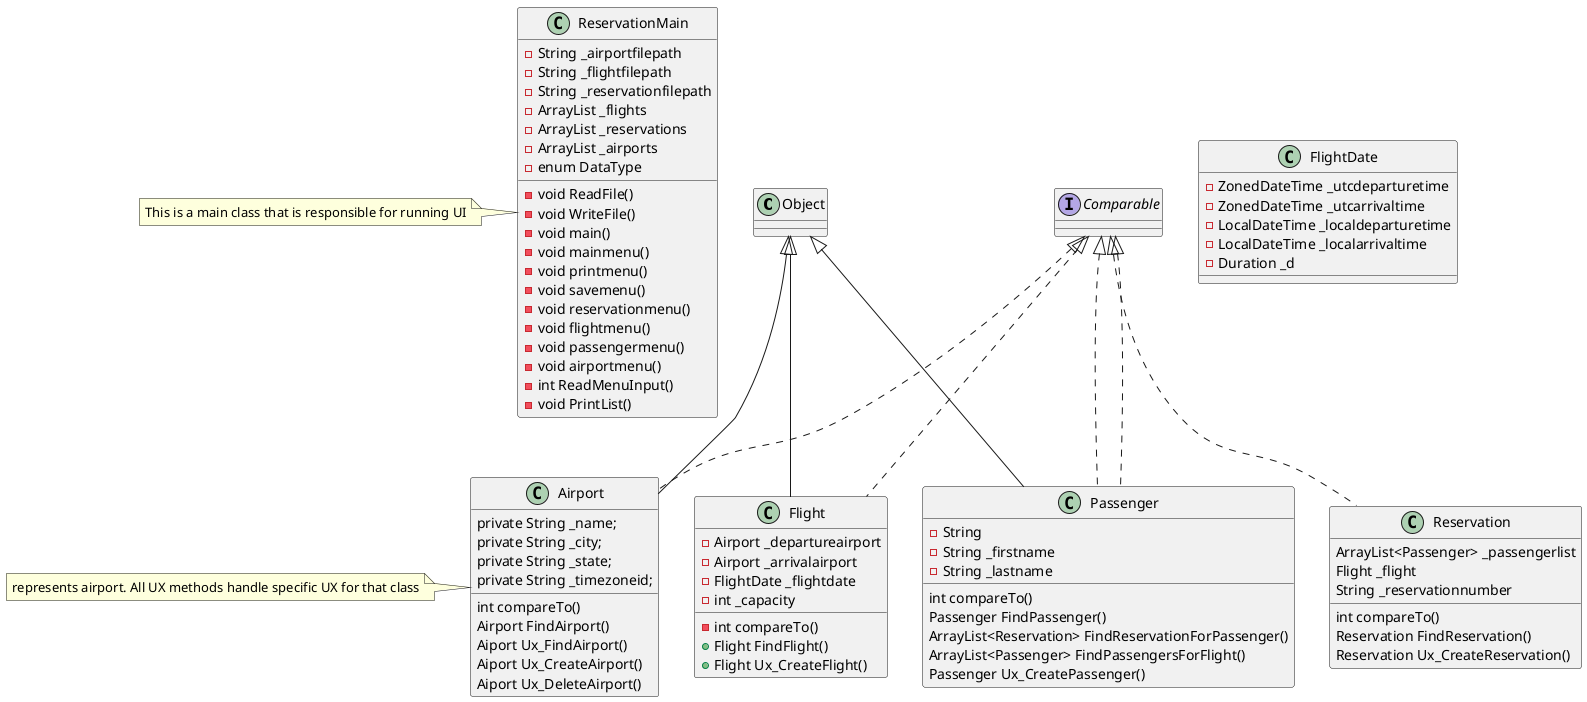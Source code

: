 @startuml osborneairlines

Object <|-- Passenger
Object <|-- Airport
Object <|-- Flight



class Passenger implements Comparable{
    -String 
}

class ReservationMain{
    -String _airportfilepath
    -String _flightfilepath
    -String _reservationfilepath
    -ArrayList _flights
    -ArrayList _reservations
    -ArrayList _airports 
    -enum DataType

    -void ReadFile()
    -void WriteFile()
    -void main()
    -void mainmenu()
    -void printmenu()
    -void savemenu()
    -void reservationmenu()
    -void flightmenu()
    -void passengermenu()
    -void airportmenu()
    -int ReadMenuInput()
    -void PrintList()


}
class ReservationMain
note left: This is a main class that is responsible for running UI





class Passenger implements Comparable{
    -String _firstname
    -String _lastname

    int compareTo()
    Passenger FindPassenger()
    ArrayList<Reservation> FindReservationForPassenger()
    ArrayList<Passenger> FindPassengersForFlight()
    Passenger Ux_CreatePassenger()

}

class Flight implements Comparable{
    -Airport _departureairport
    -Airport _arrivalairport
    -FlightDate _flightdate
    -int _capacity

    -int compareTo()
    +Flight FindFlight()
    +Flight Ux_CreateFlight()
}

class FlightDate{
    -ZonedDateTime _utcdeparturetime
    -ZonedDateTime _utcarrivaltime
    -LocalDateTime _localdeparturetime
    -LocalDateTime _localarrivaltime
    -Duration _d

}



class Reservation implements Comparable{

    ArrayList<Passenger> _passengerlist
    Flight _flight
    String _reservationnumber

    int compareTo()
    Reservation FindReservation()
    Reservation Ux_CreateReservation()

}

class Airport implements Comparable {
    private String _name;
    private String _city;
    private String _state;
    private String _timezoneid;

    int compareTo()
    Airport FindAirport()
    Aiport Ux_FindAirport()
    Aiport Ux_CreateAirport()
    Aiport Ux_DeleteAirport()
}
class Airport
note left: represents airport. All UX methods handle specific UX for that class




@enduml
